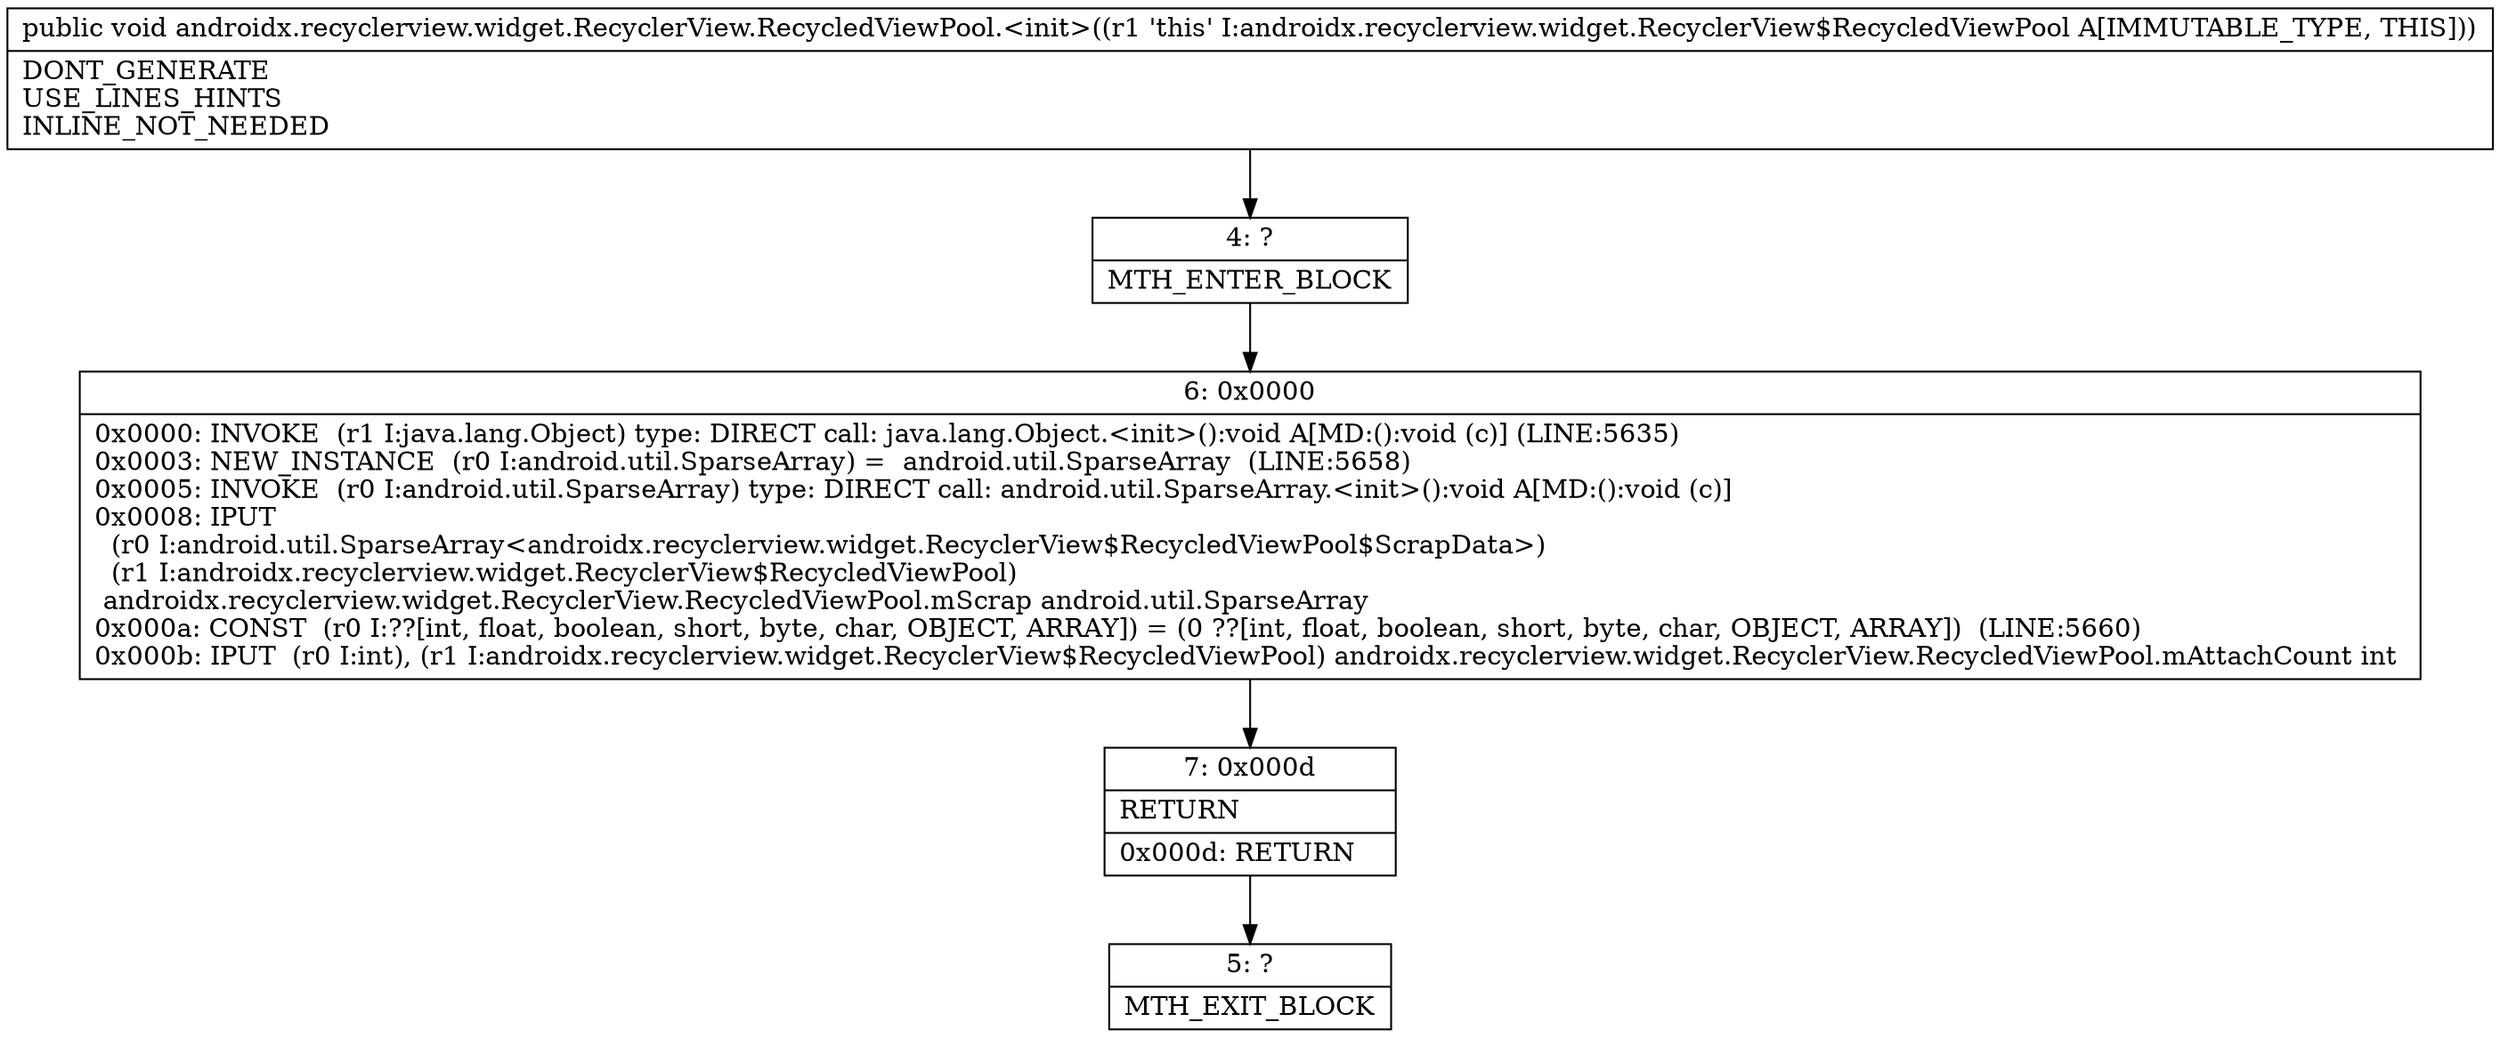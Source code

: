 digraph "CFG forandroidx.recyclerview.widget.RecyclerView.RecycledViewPool.\<init\>()V" {
Node_4 [shape=record,label="{4\:\ ?|MTH_ENTER_BLOCK\l}"];
Node_6 [shape=record,label="{6\:\ 0x0000|0x0000: INVOKE  (r1 I:java.lang.Object) type: DIRECT call: java.lang.Object.\<init\>():void A[MD:():void (c)] (LINE:5635)\l0x0003: NEW_INSTANCE  (r0 I:android.util.SparseArray) =  android.util.SparseArray  (LINE:5658)\l0x0005: INVOKE  (r0 I:android.util.SparseArray) type: DIRECT call: android.util.SparseArray.\<init\>():void A[MD:():void (c)]\l0x0008: IPUT  \l  (r0 I:android.util.SparseArray\<androidx.recyclerview.widget.RecyclerView$RecycledViewPool$ScrapData\>)\l  (r1 I:androidx.recyclerview.widget.RecyclerView$RecycledViewPool)\l androidx.recyclerview.widget.RecyclerView.RecycledViewPool.mScrap android.util.SparseArray \l0x000a: CONST  (r0 I:??[int, float, boolean, short, byte, char, OBJECT, ARRAY]) = (0 ??[int, float, boolean, short, byte, char, OBJECT, ARRAY])  (LINE:5660)\l0x000b: IPUT  (r0 I:int), (r1 I:androidx.recyclerview.widget.RecyclerView$RecycledViewPool) androidx.recyclerview.widget.RecyclerView.RecycledViewPool.mAttachCount int \l}"];
Node_7 [shape=record,label="{7\:\ 0x000d|RETURN\l|0x000d: RETURN   \l}"];
Node_5 [shape=record,label="{5\:\ ?|MTH_EXIT_BLOCK\l}"];
MethodNode[shape=record,label="{public void androidx.recyclerview.widget.RecyclerView.RecycledViewPool.\<init\>((r1 'this' I:androidx.recyclerview.widget.RecyclerView$RecycledViewPool A[IMMUTABLE_TYPE, THIS]))  | DONT_GENERATE\lUSE_LINES_HINTS\lINLINE_NOT_NEEDED\l}"];
MethodNode -> Node_4;Node_4 -> Node_6;
Node_6 -> Node_7;
Node_7 -> Node_5;
}

